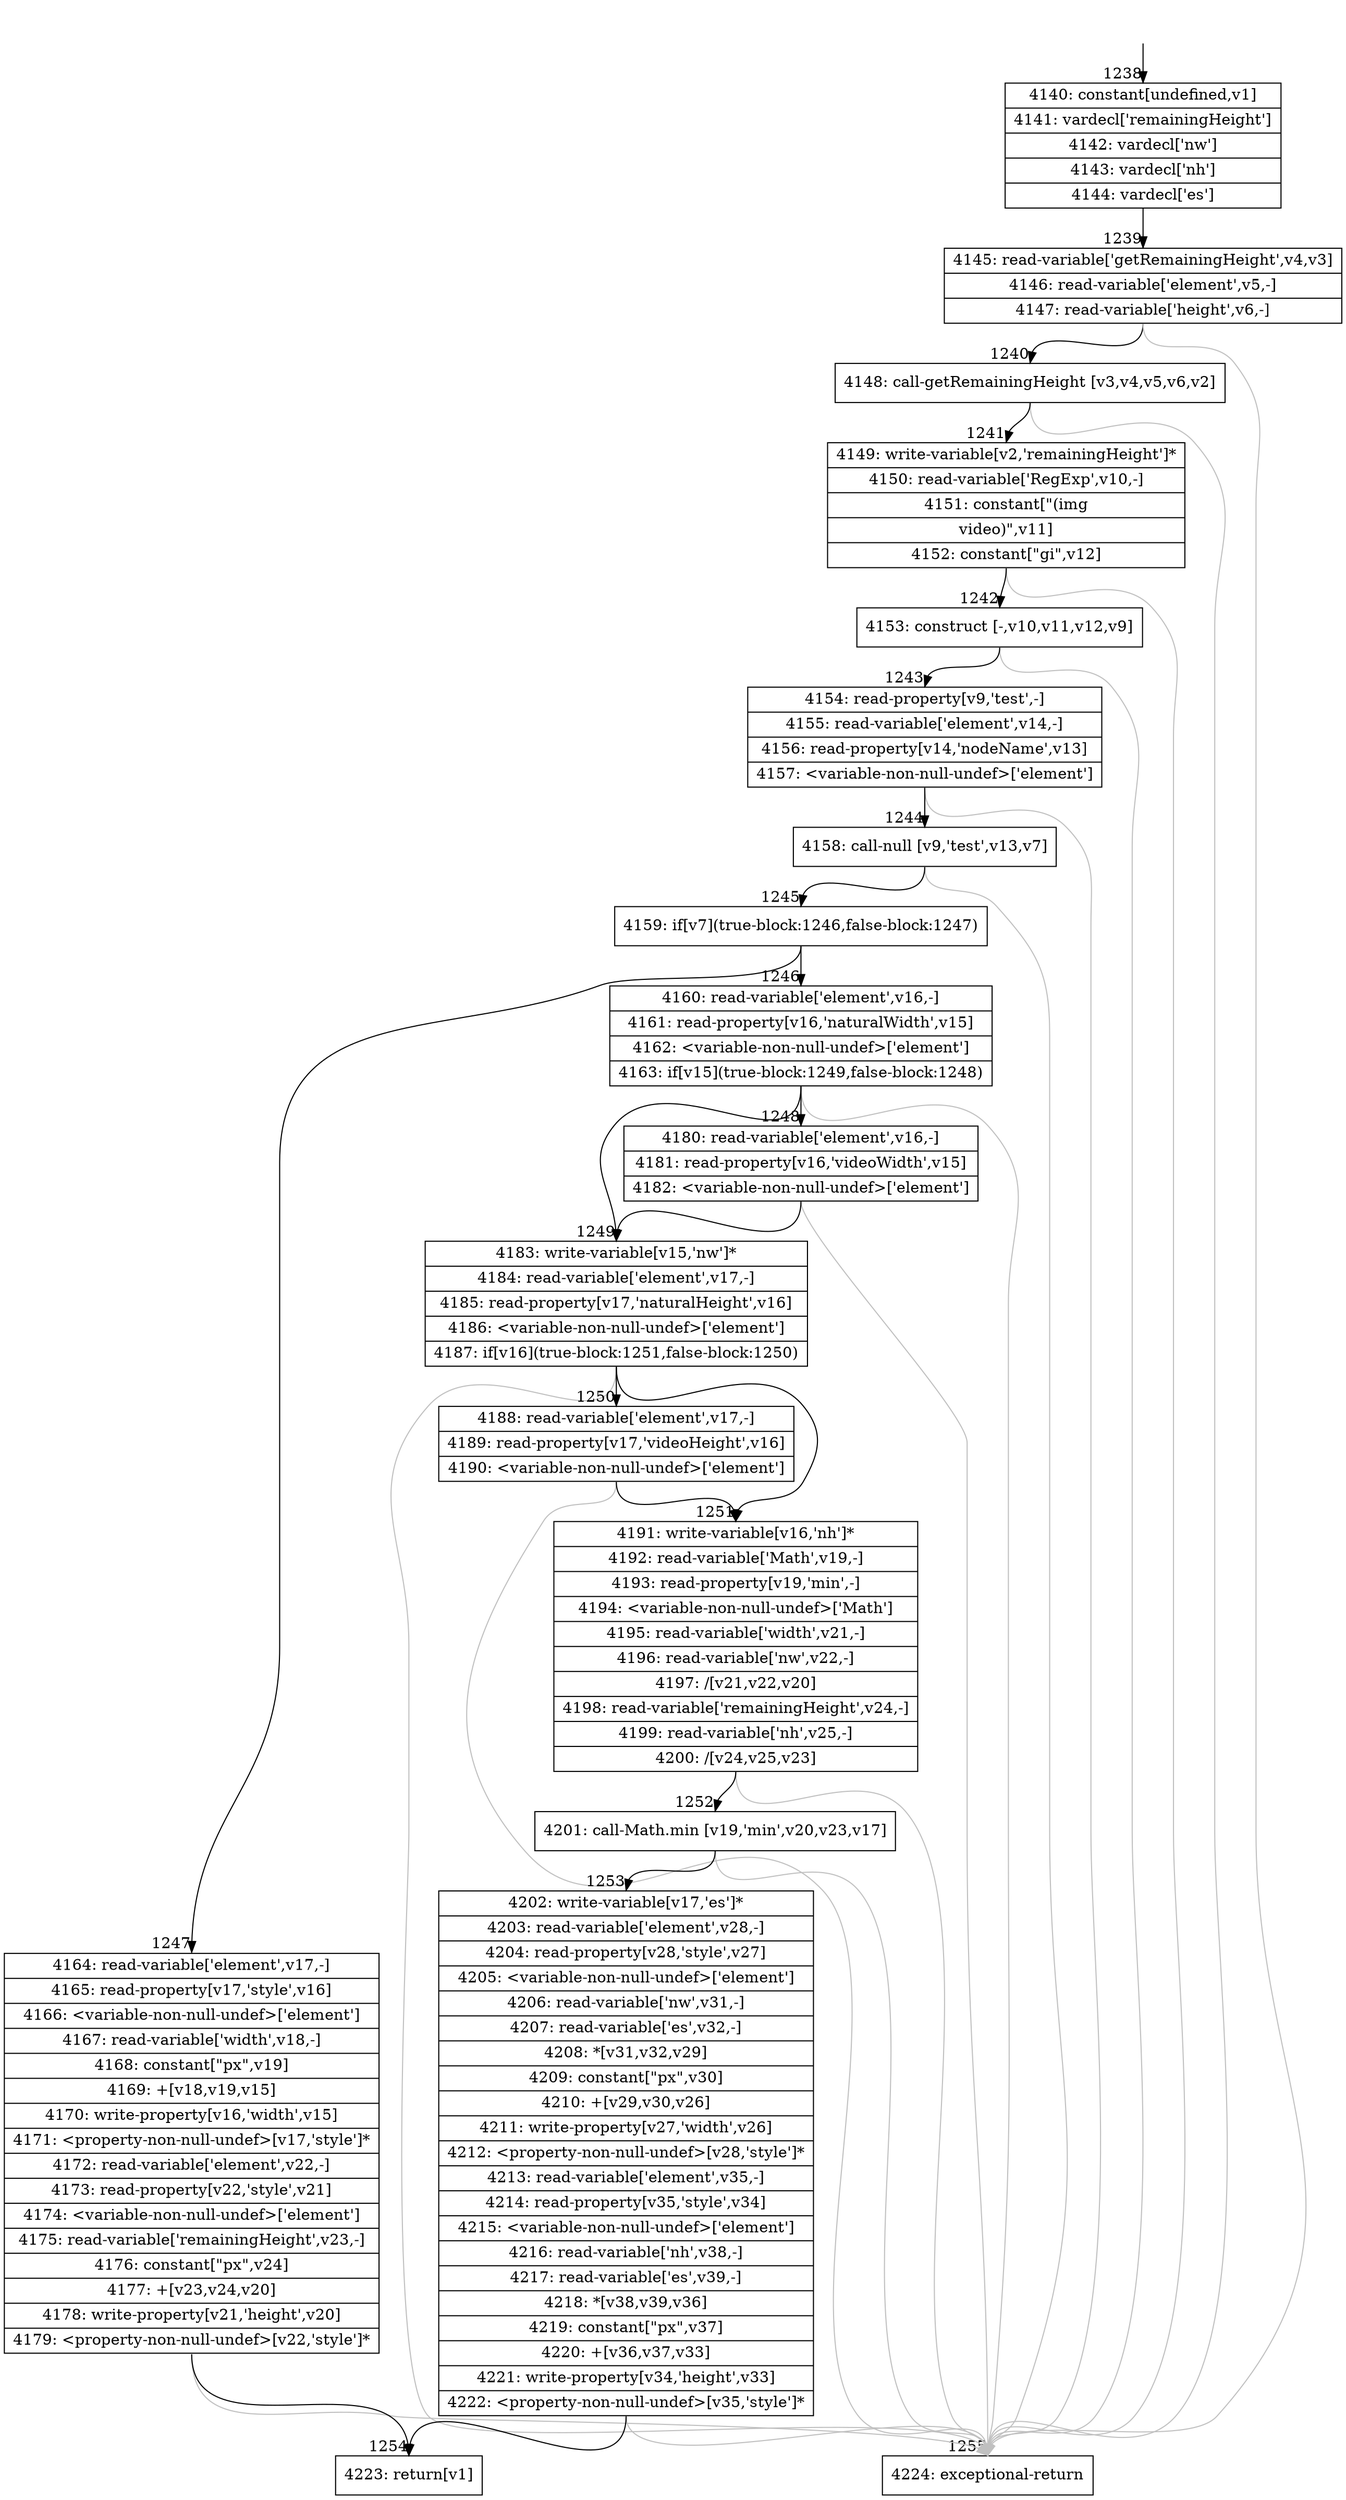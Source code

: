 digraph {
rankdir="TD"
BB_entry80[shape=none,label=""];
BB_entry80 -> BB1238 [tailport=s, headport=n, headlabel="    1238"]
BB1238 [shape=record label="{4140: constant[undefined,v1]|4141: vardecl['remainingHeight']|4142: vardecl['nw']|4143: vardecl['nh']|4144: vardecl['es']}" ] 
BB1238 -> BB1239 [tailport=s, headport=n, headlabel="      1239"]
BB1239 [shape=record label="{4145: read-variable['getRemainingHeight',v4,v3]|4146: read-variable['element',v5,-]|4147: read-variable['height',v6,-]}" ] 
BB1239 -> BB1240 [tailport=s, headport=n, headlabel="      1240"]
BB1239 -> BB1255 [tailport=s, headport=n, color=gray, headlabel="      1255"]
BB1240 [shape=record label="{4148: call-getRemainingHeight [v3,v4,v5,v6,v2]}" ] 
BB1240 -> BB1241 [tailport=s, headport=n, headlabel="      1241"]
BB1240 -> BB1255 [tailport=s, headport=n, color=gray]
BB1241 [shape=record label="{4149: write-variable[v2,'remainingHeight']*|4150: read-variable['RegExp',v10,-]|4151: constant[\"(img|video)\",v11]|4152: constant[\"gi\",v12]}" ] 
BB1241 -> BB1242 [tailport=s, headport=n, headlabel="      1242"]
BB1241 -> BB1255 [tailport=s, headport=n, color=gray]
BB1242 [shape=record label="{4153: construct [-,v10,v11,v12,v9]}" ] 
BB1242 -> BB1243 [tailport=s, headport=n, headlabel="      1243"]
BB1242 -> BB1255 [tailport=s, headport=n, color=gray]
BB1243 [shape=record label="{4154: read-property[v9,'test',-]|4155: read-variable['element',v14,-]|4156: read-property[v14,'nodeName',v13]|4157: \<variable-non-null-undef\>['element']}" ] 
BB1243 -> BB1244 [tailport=s, headport=n, headlabel="      1244"]
BB1243 -> BB1255 [tailport=s, headport=n, color=gray]
BB1244 [shape=record label="{4158: call-null [v9,'test',v13,v7]}" ] 
BB1244 -> BB1245 [tailport=s, headport=n, headlabel="      1245"]
BB1244 -> BB1255 [tailport=s, headport=n, color=gray]
BB1245 [shape=record label="{4159: if[v7](true-block:1246,false-block:1247)}" ] 
BB1245 -> BB1246 [tailport=s, headport=n, headlabel="      1246"]
BB1245 -> BB1247 [tailport=s, headport=n, headlabel="      1247"]
BB1246 [shape=record label="{4160: read-variable['element',v16,-]|4161: read-property[v16,'naturalWidth',v15]|4162: \<variable-non-null-undef\>['element']|4163: if[v15](true-block:1249,false-block:1248)}" ] 
BB1246 -> BB1249 [tailport=s, headport=n, headlabel="      1249"]
BB1246 -> BB1248 [tailport=s, headport=n, headlabel="      1248"]
BB1246 -> BB1255 [tailport=s, headport=n, color=gray]
BB1247 [shape=record label="{4164: read-variable['element',v17,-]|4165: read-property[v17,'style',v16]|4166: \<variable-non-null-undef\>['element']|4167: read-variable['width',v18,-]|4168: constant[\"px\",v19]|4169: +[v18,v19,v15]|4170: write-property[v16,'width',v15]|4171: \<property-non-null-undef\>[v17,'style']*|4172: read-variable['element',v22,-]|4173: read-property[v22,'style',v21]|4174: \<variable-non-null-undef\>['element']|4175: read-variable['remainingHeight',v23,-]|4176: constant[\"px\",v24]|4177: +[v23,v24,v20]|4178: write-property[v21,'height',v20]|4179: \<property-non-null-undef\>[v22,'style']*}" ] 
BB1247 -> BB1254 [tailport=s, headport=n, headlabel="      1254"]
BB1247 -> BB1255 [tailport=s, headport=n, color=gray]
BB1248 [shape=record label="{4180: read-variable['element',v16,-]|4181: read-property[v16,'videoWidth',v15]|4182: \<variable-non-null-undef\>['element']}" ] 
BB1248 -> BB1249 [tailport=s, headport=n]
BB1248 -> BB1255 [tailport=s, headport=n, color=gray]
BB1249 [shape=record label="{4183: write-variable[v15,'nw']*|4184: read-variable['element',v17,-]|4185: read-property[v17,'naturalHeight',v16]|4186: \<variable-non-null-undef\>['element']|4187: if[v16](true-block:1251,false-block:1250)}" ] 
BB1249 -> BB1251 [tailport=s, headport=n, headlabel="      1251"]
BB1249 -> BB1250 [tailport=s, headport=n, headlabel="      1250"]
BB1249 -> BB1255 [tailport=s, headport=n, color=gray]
BB1250 [shape=record label="{4188: read-variable['element',v17,-]|4189: read-property[v17,'videoHeight',v16]|4190: \<variable-non-null-undef\>['element']}" ] 
BB1250 -> BB1251 [tailport=s, headport=n]
BB1250 -> BB1255 [tailport=s, headport=n, color=gray]
BB1251 [shape=record label="{4191: write-variable[v16,'nh']*|4192: read-variable['Math',v19,-]|4193: read-property[v19,'min',-]|4194: \<variable-non-null-undef\>['Math']|4195: read-variable['width',v21,-]|4196: read-variable['nw',v22,-]|4197: /[v21,v22,v20]|4198: read-variable['remainingHeight',v24,-]|4199: read-variable['nh',v25,-]|4200: /[v24,v25,v23]}" ] 
BB1251 -> BB1252 [tailport=s, headport=n, headlabel="      1252"]
BB1251 -> BB1255 [tailport=s, headport=n, color=gray]
BB1252 [shape=record label="{4201: call-Math.min [v19,'min',v20,v23,v17]}" ] 
BB1252 -> BB1253 [tailport=s, headport=n, headlabel="      1253"]
BB1252 -> BB1255 [tailport=s, headport=n, color=gray]
BB1253 [shape=record label="{4202: write-variable[v17,'es']*|4203: read-variable['element',v28,-]|4204: read-property[v28,'style',v27]|4205: \<variable-non-null-undef\>['element']|4206: read-variable['nw',v31,-]|4207: read-variable['es',v32,-]|4208: *[v31,v32,v29]|4209: constant[\"px\",v30]|4210: +[v29,v30,v26]|4211: write-property[v27,'width',v26]|4212: \<property-non-null-undef\>[v28,'style']*|4213: read-variable['element',v35,-]|4214: read-property[v35,'style',v34]|4215: \<variable-non-null-undef\>['element']|4216: read-variable['nh',v38,-]|4217: read-variable['es',v39,-]|4218: *[v38,v39,v36]|4219: constant[\"px\",v37]|4220: +[v36,v37,v33]|4221: write-property[v34,'height',v33]|4222: \<property-non-null-undef\>[v35,'style']*}" ] 
BB1253 -> BB1254 [tailport=s, headport=n]
BB1253 -> BB1255 [tailport=s, headport=n, color=gray]
BB1254 [shape=record label="{4223: return[v1]}" ] 
BB1255 [shape=record label="{4224: exceptional-return}" ] 
//#$~ 1607
}
